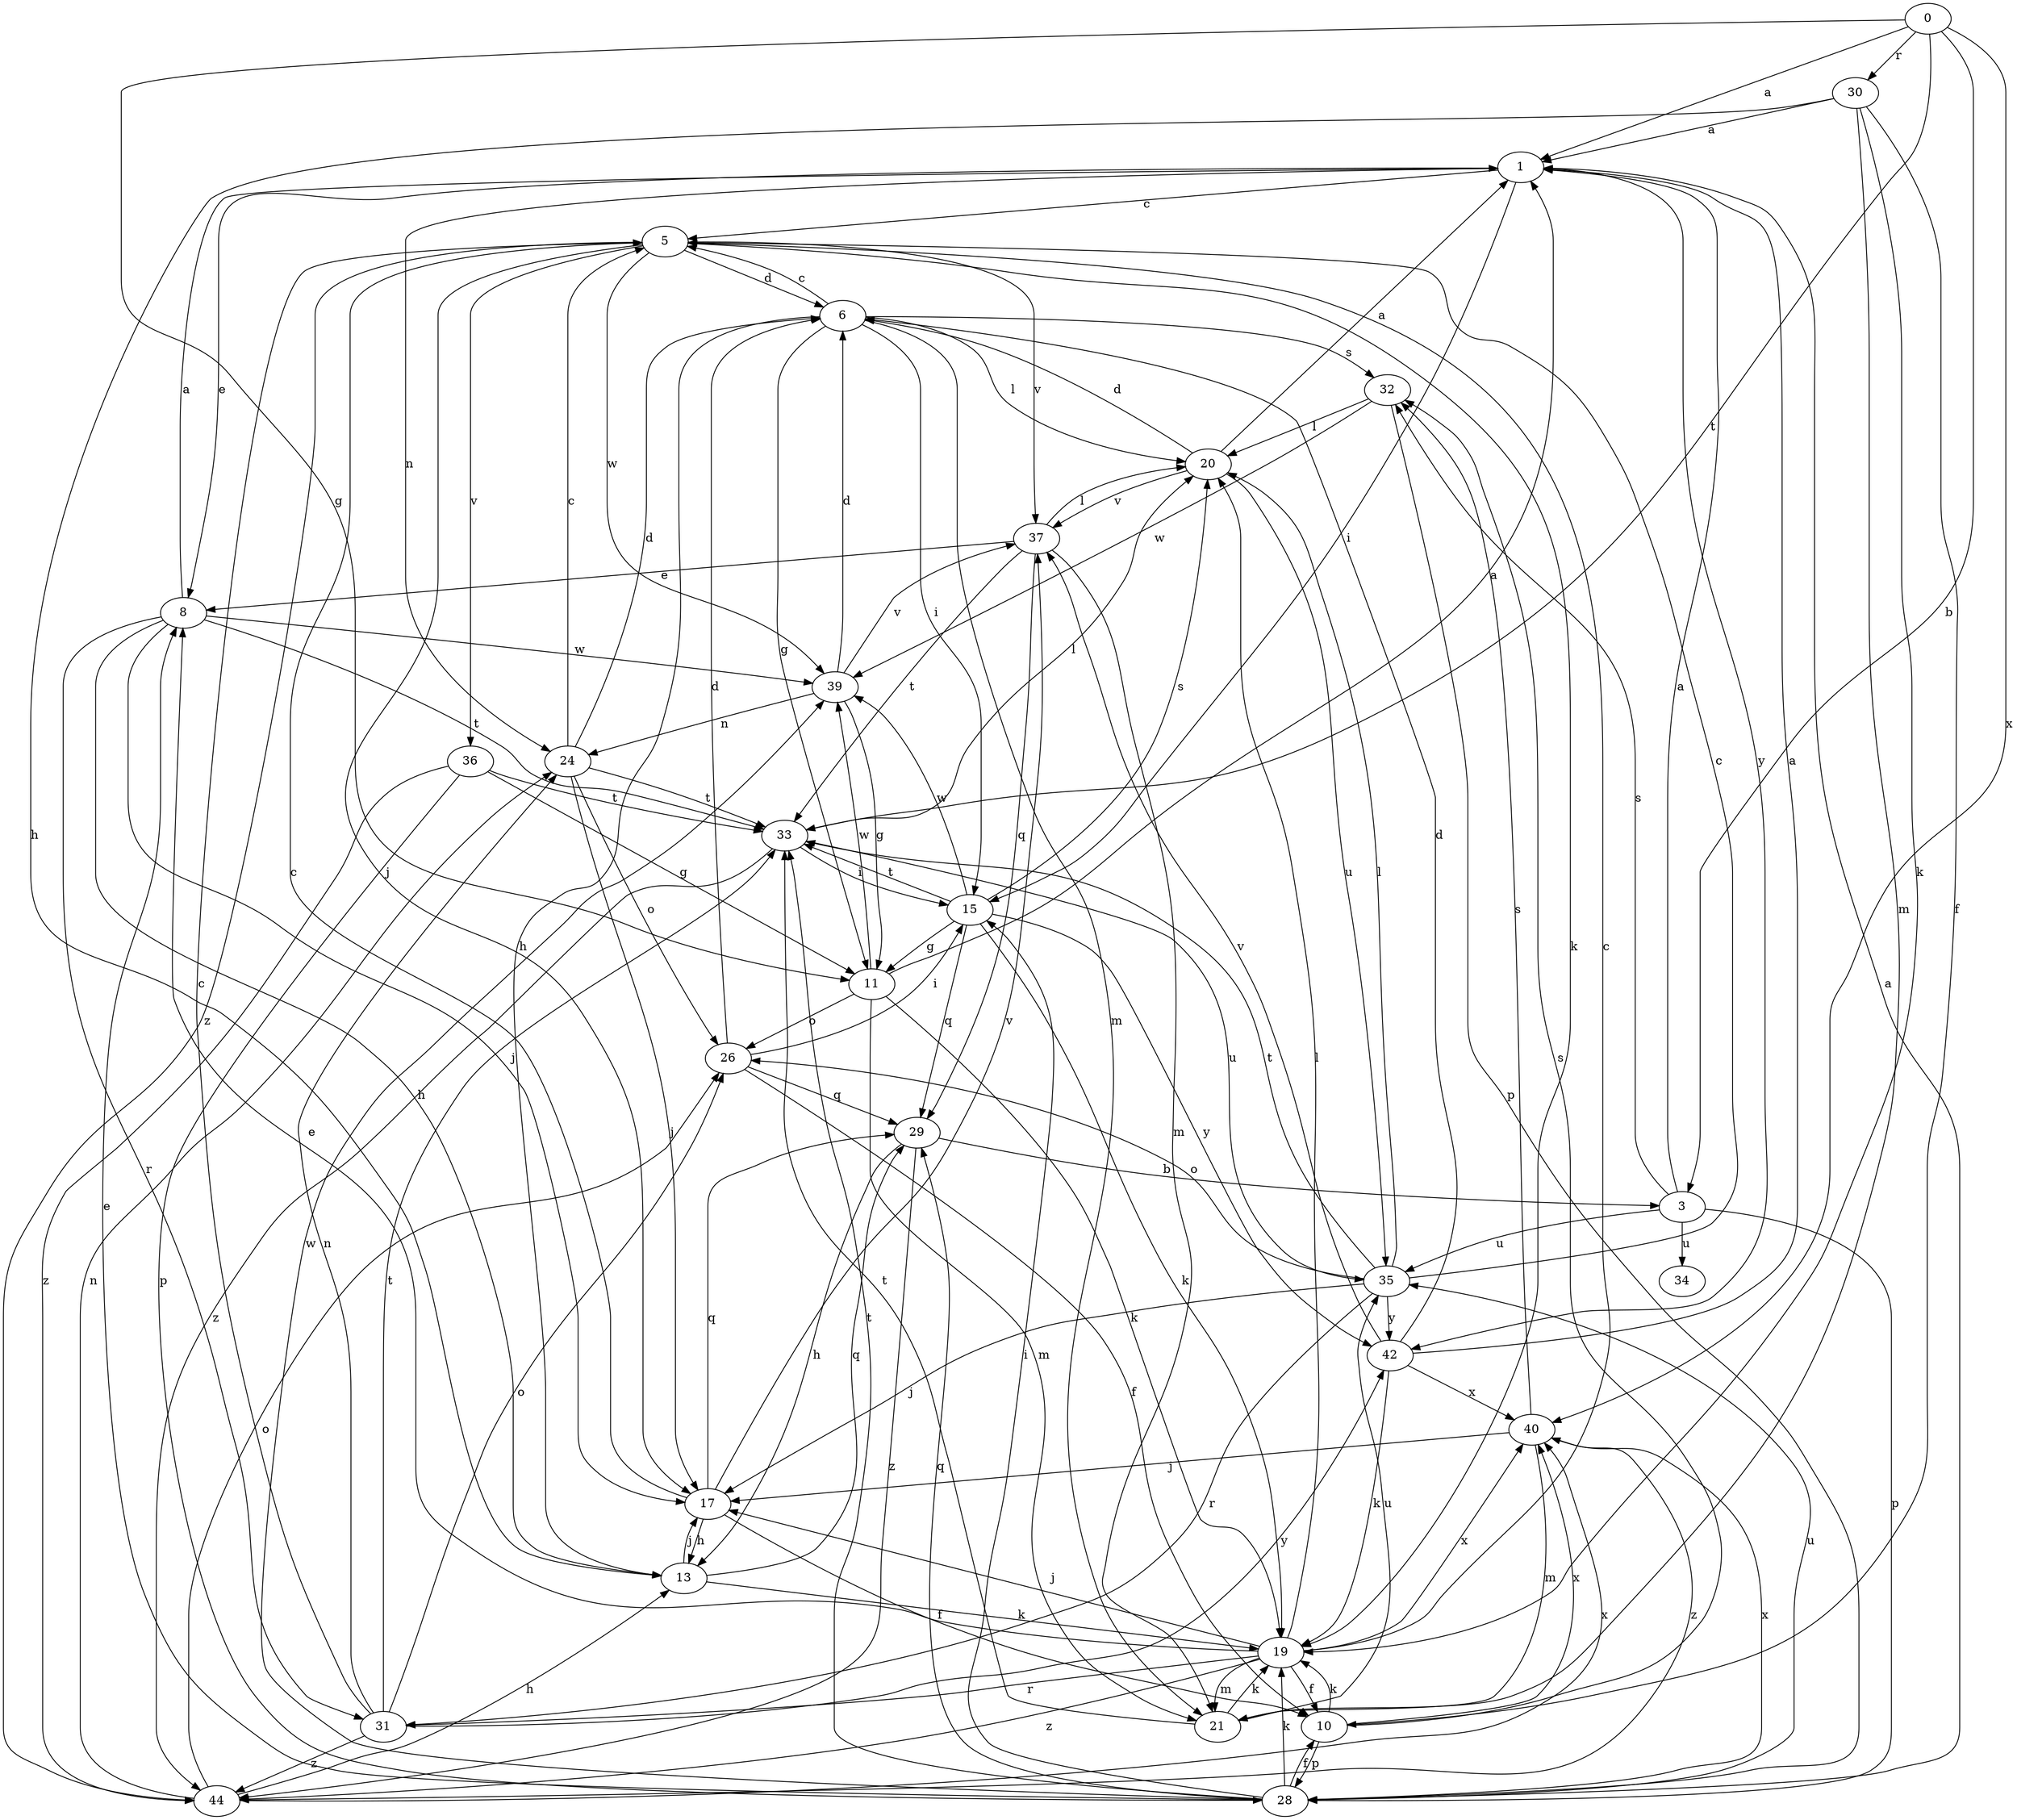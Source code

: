 strict digraph  {
0;
1;
3;
5;
6;
8;
10;
11;
13;
15;
17;
19;
20;
21;
24;
26;
28;
29;
30;
31;
32;
33;
34;
35;
36;
37;
39;
40;
42;
44;
0 -> 1  [label=a];
0 -> 3  [label=b];
0 -> 11  [label=g];
0 -> 30  [label=r];
0 -> 33  [label=t];
0 -> 40  [label=x];
1 -> 5  [label=c];
1 -> 8  [label=e];
1 -> 15  [label=i];
1 -> 24  [label=n];
1 -> 42  [label=y];
3 -> 1  [label=a];
3 -> 28  [label=p];
3 -> 32  [label=s];
3 -> 34  [label=u];
3 -> 35  [label=u];
5 -> 6  [label=d];
5 -> 17  [label=j];
5 -> 19  [label=k];
5 -> 36  [label=v];
5 -> 37  [label=v];
5 -> 39  [label=w];
5 -> 44  [label=z];
6 -> 5  [label=c];
6 -> 11  [label=g];
6 -> 13  [label=h];
6 -> 15  [label=i];
6 -> 20  [label=l];
6 -> 21  [label=m];
6 -> 32  [label=s];
8 -> 1  [label=a];
8 -> 13  [label=h];
8 -> 17  [label=j];
8 -> 31  [label=r];
8 -> 33  [label=t];
8 -> 39  [label=w];
10 -> 19  [label=k];
10 -> 28  [label=p];
10 -> 32  [label=s];
10 -> 40  [label=x];
11 -> 1  [label=a];
11 -> 19  [label=k];
11 -> 21  [label=m];
11 -> 26  [label=o];
11 -> 39  [label=w];
13 -> 17  [label=j];
13 -> 19  [label=k];
13 -> 29  [label=q];
15 -> 11  [label=g];
15 -> 19  [label=k];
15 -> 29  [label=q];
15 -> 33  [label=t];
15 -> 39  [label=w];
15 -> 42  [label=y];
15 -> 20  [label=s];
17 -> 5  [label=c];
17 -> 10  [label=f];
17 -> 13  [label=h];
17 -> 29  [label=q];
17 -> 37  [label=v];
19 -> 5  [label=c];
19 -> 8  [label=e];
19 -> 10  [label=f];
19 -> 17  [label=j];
19 -> 20  [label=l];
19 -> 21  [label=m];
19 -> 31  [label=r];
19 -> 40  [label=x];
19 -> 44  [label=z];
20 -> 1  [label=a];
20 -> 6  [label=d];
20 -> 35  [label=u];
20 -> 37  [label=v];
21 -> 19  [label=k];
21 -> 33  [label=t];
21 -> 35  [label=u];
24 -> 5  [label=c];
24 -> 6  [label=d];
24 -> 17  [label=j];
24 -> 26  [label=o];
24 -> 33  [label=t];
26 -> 6  [label=d];
26 -> 10  [label=f];
26 -> 15  [label=i];
26 -> 29  [label=q];
28 -> 1  [label=a];
28 -> 8  [label=e];
28 -> 10  [label=f];
28 -> 15  [label=i];
28 -> 19  [label=k];
28 -> 29  [label=q];
28 -> 33  [label=t];
28 -> 35  [label=u];
28 -> 39  [label=w];
28 -> 40  [label=x];
29 -> 3  [label=b];
29 -> 13  [label=h];
29 -> 44  [label=z];
30 -> 1  [label=a];
30 -> 10  [label=f];
30 -> 13  [label=h];
30 -> 19  [label=k];
30 -> 21  [label=m];
31 -> 5  [label=c];
31 -> 24  [label=n];
31 -> 26  [label=o];
31 -> 33  [label=t];
31 -> 42  [label=y];
31 -> 44  [label=z];
32 -> 20  [label=l];
32 -> 28  [label=p];
32 -> 39  [label=w];
33 -> 15  [label=i];
33 -> 20  [label=l];
33 -> 35  [label=u];
33 -> 44  [label=z];
35 -> 5  [label=c];
35 -> 17  [label=j];
35 -> 20  [label=l];
35 -> 26  [label=o];
35 -> 31  [label=r];
35 -> 33  [label=t];
35 -> 42  [label=y];
36 -> 11  [label=g];
36 -> 28  [label=p];
36 -> 33  [label=t];
36 -> 44  [label=z];
37 -> 8  [label=e];
37 -> 20  [label=l];
37 -> 21  [label=m];
37 -> 29  [label=q];
37 -> 33  [label=t];
39 -> 6  [label=d];
39 -> 11  [label=g];
39 -> 24  [label=n];
39 -> 37  [label=v];
40 -> 17  [label=j];
40 -> 21  [label=m];
40 -> 32  [label=s];
40 -> 44  [label=z];
42 -> 1  [label=a];
42 -> 6  [label=d];
42 -> 19  [label=k];
42 -> 37  [label=v];
42 -> 40  [label=x];
44 -> 13  [label=h];
44 -> 24  [label=n];
44 -> 26  [label=o];
44 -> 40  [label=x];
}
